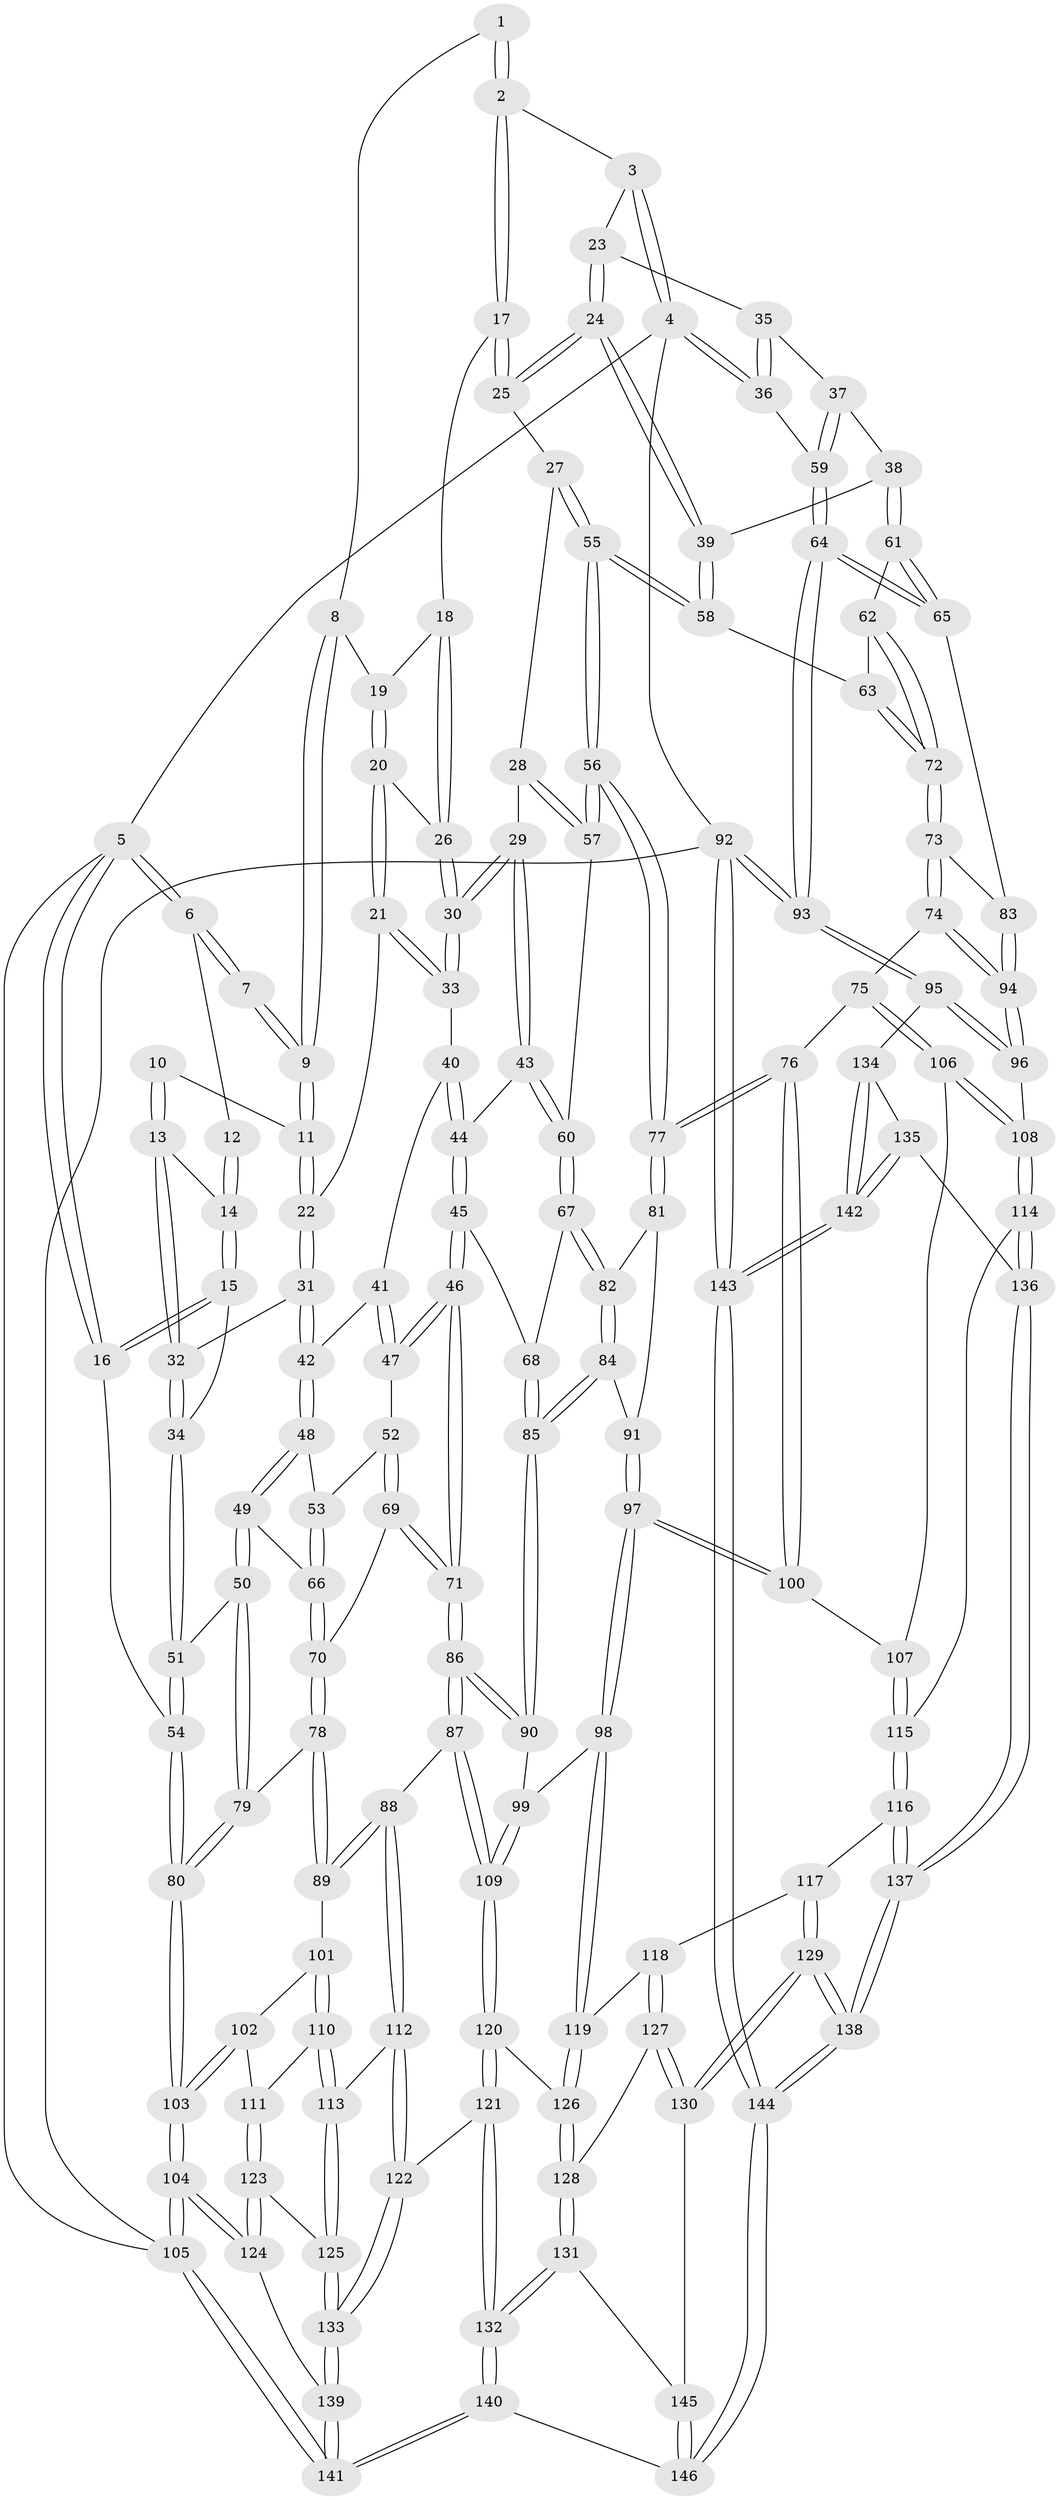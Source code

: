 // Generated by graph-tools (version 1.1) at 2025/27/03/15/25 16:27:56]
// undirected, 146 vertices, 362 edges
graph export_dot {
graph [start="1"]
  node [color=gray90,style=filled];
  1 [pos="+0.528063594421614+0"];
  2 [pos="+0.7099366481453746+0"];
  3 [pos="+0.7360160217313365+0"];
  4 [pos="+1+0"];
  5 [pos="+0+0"];
  6 [pos="+0+0"];
  7 [pos="+0.3500177214663986+0"];
  8 [pos="+0.40307573256275037+0.09795697673007567"];
  9 [pos="+0.28128111771673786+0.07513995187788525"];
  10 [pos="+0.13457027563536342+0.045172274694358514"];
  11 [pos="+0.25642562234221133+0.10515211057561989"];
  12 [pos="+0.09435191292111735+0.004254328408065837"];
  13 [pos="+0.09208569047188023+0.1848286745971116"];
  14 [pos="+0.031151850757928215+0.17307902814967788"];
  15 [pos="+0+0.19196184952117107"];
  16 [pos="+0+0.19582349331370455"];
  17 [pos="+0.6905899763041896+0"];
  18 [pos="+0.6178053876609441+0.023602649708125797"];
  19 [pos="+0.4149736588556385+0.11143301431283072"];
  20 [pos="+0.4304648530467606+0.16018832501842512"];
  21 [pos="+0.4155136084943975+0.19929969725537292"];
  22 [pos="+0.25136684511926205+0.15897132999849398"];
  23 [pos="+0.9054642545265122+0.19859367693623947"];
  24 [pos="+0.8647760540764706+0.2667393752554261"];
  25 [pos="+0.7519131336363302+0.23970192137353294"];
  26 [pos="+0.5602061065103204+0.13290333450434155"];
  27 [pos="+0.7332349744821162+0.2588889495652537"];
  28 [pos="+0.6806095138961512+0.2709688553076447"];
  29 [pos="+0.5849946046117946+0.2918186551179991"];
  30 [pos="+0.5544242416813409+0.25576004356004245"];
  31 [pos="+0.21655714803975112+0.2288422948277125"];
  32 [pos="+0.1721345524859014+0.23100024389166193"];
  33 [pos="+0.4304574402310854+0.2518401832605816"];
  34 [pos="+0.09591259717243658+0.3080296647918432"];
  35 [pos="+0.9440511581108888+0.17382734934005642"];
  36 [pos="+1+0"];
  37 [pos="+1+0.29233366087653523"];
  38 [pos="+0.9088255606487481+0.30543933377597"];
  39 [pos="+0.8853688074358557+0.29273957325622413"];
  40 [pos="+0.42982748276469024+0.2527575684409671"];
  41 [pos="+0.3600039955867775+0.2886082313965514"];
  42 [pos="+0.22508351804010707+0.24367153904611238"];
  43 [pos="+0.5805608425815953+0.31059883160812174"];
  44 [pos="+0.45133999744145226+0.3722008728114008"];
  45 [pos="+0.42490067710714846+0.4312178606875987"];
  46 [pos="+0.41030455639663305+0.4363154312508459"];
  47 [pos="+0.3580979028673773+0.3875310636466899"];
  48 [pos="+0.2255497876911157+0.25033115514676124"];
  49 [pos="+0.16555167144131921+0.3943715834355663"];
  50 [pos="+0.11489792793311625+0.4130627599295346"];
  51 [pos="+0.07391955596323364+0.36047019417079257"];
  52 [pos="+0.3400637359443725+0.3861522917716413"];
  53 [pos="+0.27335541810574765+0.3737062200221238"];
  54 [pos="+0+0.3703987643107834"];
  55 [pos="+0.7333186626773359+0.4138380021039795"];
  56 [pos="+0.7242213614772745+0.42735622766006526"];
  57 [pos="+0.6564681312250435+0.41822159843984624"];
  58 [pos="+0.8248741589746045+0.40756375967817604"];
  59 [pos="+1+0.28815468355529333"];
  60 [pos="+0.5936957603053217+0.4108856903252684"];
  61 [pos="+0.9448699054406495+0.43030087864672667"];
  62 [pos="+0.9085772680540076+0.43588078546023595"];
  63 [pos="+0.8315580128841583+0.4163104998174754"];
  64 [pos="+1+0.47458241125515255"];
  65 [pos="+1+0.4834639186620755"];
  66 [pos="+0.2392403117607553+0.42222392390763824"];
  67 [pos="+0.576575616032974+0.43638903919488364"];
  68 [pos="+0.4639174633886477+0.44324345393697157"];
  69 [pos="+0.2701718955717117+0.4704248854755177"];
  70 [pos="+0.24557960111644792+0.4650951446031475"];
  71 [pos="+0.3732188027385757+0.50744007820224"];
  72 [pos="+0.8398058402691133+0.49512118675781147"];
  73 [pos="+0.8327864584525154+0.5220174551704916"];
  74 [pos="+0.8049432835054354+0.5392704055148401"];
  75 [pos="+0.7773582144946222+0.5493625958995407"];
  76 [pos="+0.7480380542893864+0.5413006133582093"];
  77 [pos="+0.7363795540803976+0.5266447490938541"];
  78 [pos="+0.18291463679110598+0.5408089422404929"];
  79 [pos="+0.10492998332615991+0.5040013514449982"];
  80 [pos="+0+0.6217022306565653"];
  81 [pos="+0.6471231180579818+0.5270105099126282"];
  82 [pos="+0.5863436680648435+0.4914871822357837"];
  83 [pos="+0.9489541148548967+0.5315682994676368"];
  84 [pos="+0.5415598480119781+0.5568365238770144"];
  85 [pos="+0.5216690948878973+0.5693106954752977"];
  86 [pos="+0.3722065700268937+0.627042240068782"];
  87 [pos="+0.36413381160417546+0.6425739461409584"];
  88 [pos="+0.2960836431570114+0.6495665863596827"];
  89 [pos="+0.232984965121729+0.6392126863165786"];
  90 [pos="+0.5196594227199305+0.5721792479783674"];
  91 [pos="+0.6177519170810094+0.5891577860332173"];
  92 [pos="+1+1"];
  93 [pos="+1+0.8028400747322612"];
  94 [pos="+0.9294454495454169+0.6336392887963141"];
  95 [pos="+1+0.7944376333231354"];
  96 [pos="+0.9323194014381235+0.72082232497116"];
  97 [pos="+0.6512103887651448+0.6864795918324363"];
  98 [pos="+0.6257764543006803+0.7031296325484598"];
  99 [pos="+0.5817350558017079+0.6768296130111315"];
  100 [pos="+0.6563701217008222+0.6852049633685544"];
  101 [pos="+0.2057016843065723+0.6603821204652012"];
  102 [pos="+0.042031634027058645+0.6696240846424303"];
  103 [pos="+0+0.6610379414178006"];
  104 [pos="+0+0.868917895949346"];
  105 [pos="+0+1"];
  106 [pos="+0.8213446016016598+0.6583518467254957"];
  107 [pos="+0.708037630821614+0.7050753802924884"];
  108 [pos="+0.9167482370433873+0.7221413601797796"];
  109 [pos="+0.39067508162056+0.683456710877668"];
  110 [pos="+0.18449080625786216+0.7239762350874986"];
  111 [pos="+0.14445821779632395+0.7634079912699215"];
  112 [pos="+0.26256066872209455+0.8087884974338885"];
  113 [pos="+0.2142417991770806+0.7916316720596842"];
  114 [pos="+0.8377288010064756+0.778892975602752"];
  115 [pos="+0.7341149181306746+0.7374695276268654"];
  116 [pos="+0.7237509574906814+0.8227287302443282"];
  117 [pos="+0.6521040402793531+0.7888706302290154"];
  118 [pos="+0.6144353431578096+0.7375076981554101"];
  119 [pos="+0.6143738119955087+0.7347470906384981"];
  120 [pos="+0.4075182592584403+0.7381397418609369"];
  121 [pos="+0.3830296920504484+0.8008874643011278"];
  122 [pos="+0.2809225626216491+0.84506480637322"];
  123 [pos="+0.1070563156192127+0.8184200931303446"];
  124 [pos="+0.09397034023636508+0.8253162367907464"];
  125 [pos="+0.17858099447795506+0.8278260299646223"];
  126 [pos="+0.4544279922671443+0.7614355478796652"];
  127 [pos="+0.5624842064084999+0.844733570614396"];
  128 [pos="+0.5214430263807837+0.8521452184091136"];
  129 [pos="+0.657231277829304+0.9136987381525075"];
  130 [pos="+0.6015227888927931+0.883698789598248"];
  131 [pos="+0.4802000156268247+0.9071794892091851"];
  132 [pos="+0.424758380879508+0.9423211688066249"];
  133 [pos="+0.25494339007830985+0.9150473794337559"];
  134 [pos="+0.9017505877041954+0.9375041125937619"];
  135 [pos="+0.8106875256382973+0.8430472912713111"];
  136 [pos="+0.8078283798458759+0.8391221749039314"];
  137 [pos="+0.7451561280372657+0.8599029163244784"];
  138 [pos="+0.6880879382725632+0.944409236570039"];
  139 [pos="+0.2508196772552713+0.9975680773996272"];
  140 [pos="+0.2977948576545924+1"];
  141 [pos="+0.28483275155709825+1"];
  142 [pos="+0.7836309604409872+1"];
  143 [pos="+0.7680797635908932+1"];
  144 [pos="+0.7182855356000644+1"];
  145 [pos="+0.5491323335566185+0.9390362282740239"];
  146 [pos="+0.7047961841970901+1"];
  1 -- 2;
  1 -- 2;
  1 -- 8;
  2 -- 3;
  2 -- 17;
  2 -- 17;
  3 -- 4;
  3 -- 4;
  3 -- 23;
  4 -- 5;
  4 -- 36;
  4 -- 36;
  4 -- 92;
  5 -- 6;
  5 -- 6;
  5 -- 16;
  5 -- 16;
  5 -- 105;
  6 -- 7;
  6 -- 7;
  6 -- 12;
  7 -- 9;
  7 -- 9;
  8 -- 9;
  8 -- 9;
  8 -- 19;
  9 -- 11;
  9 -- 11;
  10 -- 11;
  10 -- 13;
  10 -- 13;
  11 -- 22;
  11 -- 22;
  12 -- 14;
  12 -- 14;
  13 -- 14;
  13 -- 32;
  13 -- 32;
  14 -- 15;
  14 -- 15;
  15 -- 16;
  15 -- 16;
  15 -- 34;
  16 -- 54;
  17 -- 18;
  17 -- 25;
  17 -- 25;
  18 -- 19;
  18 -- 26;
  18 -- 26;
  19 -- 20;
  19 -- 20;
  20 -- 21;
  20 -- 21;
  20 -- 26;
  21 -- 22;
  21 -- 33;
  21 -- 33;
  22 -- 31;
  22 -- 31;
  23 -- 24;
  23 -- 24;
  23 -- 35;
  24 -- 25;
  24 -- 25;
  24 -- 39;
  24 -- 39;
  25 -- 27;
  26 -- 30;
  26 -- 30;
  27 -- 28;
  27 -- 55;
  27 -- 55;
  28 -- 29;
  28 -- 57;
  28 -- 57;
  29 -- 30;
  29 -- 30;
  29 -- 43;
  29 -- 43;
  30 -- 33;
  30 -- 33;
  31 -- 32;
  31 -- 42;
  31 -- 42;
  32 -- 34;
  32 -- 34;
  33 -- 40;
  34 -- 51;
  34 -- 51;
  35 -- 36;
  35 -- 36;
  35 -- 37;
  36 -- 59;
  37 -- 38;
  37 -- 59;
  37 -- 59;
  38 -- 39;
  38 -- 61;
  38 -- 61;
  39 -- 58;
  39 -- 58;
  40 -- 41;
  40 -- 44;
  40 -- 44;
  41 -- 42;
  41 -- 47;
  41 -- 47;
  42 -- 48;
  42 -- 48;
  43 -- 44;
  43 -- 60;
  43 -- 60;
  44 -- 45;
  44 -- 45;
  45 -- 46;
  45 -- 46;
  45 -- 68;
  46 -- 47;
  46 -- 47;
  46 -- 71;
  46 -- 71;
  47 -- 52;
  48 -- 49;
  48 -- 49;
  48 -- 53;
  49 -- 50;
  49 -- 50;
  49 -- 66;
  50 -- 51;
  50 -- 79;
  50 -- 79;
  51 -- 54;
  51 -- 54;
  52 -- 53;
  52 -- 69;
  52 -- 69;
  53 -- 66;
  53 -- 66;
  54 -- 80;
  54 -- 80;
  55 -- 56;
  55 -- 56;
  55 -- 58;
  55 -- 58;
  56 -- 57;
  56 -- 57;
  56 -- 77;
  56 -- 77;
  57 -- 60;
  58 -- 63;
  59 -- 64;
  59 -- 64;
  60 -- 67;
  60 -- 67;
  61 -- 62;
  61 -- 65;
  61 -- 65;
  62 -- 63;
  62 -- 72;
  62 -- 72;
  63 -- 72;
  63 -- 72;
  64 -- 65;
  64 -- 65;
  64 -- 93;
  64 -- 93;
  65 -- 83;
  66 -- 70;
  66 -- 70;
  67 -- 68;
  67 -- 82;
  67 -- 82;
  68 -- 85;
  68 -- 85;
  69 -- 70;
  69 -- 71;
  69 -- 71;
  70 -- 78;
  70 -- 78;
  71 -- 86;
  71 -- 86;
  72 -- 73;
  72 -- 73;
  73 -- 74;
  73 -- 74;
  73 -- 83;
  74 -- 75;
  74 -- 94;
  74 -- 94;
  75 -- 76;
  75 -- 106;
  75 -- 106;
  76 -- 77;
  76 -- 77;
  76 -- 100;
  76 -- 100;
  77 -- 81;
  77 -- 81;
  78 -- 79;
  78 -- 89;
  78 -- 89;
  79 -- 80;
  79 -- 80;
  80 -- 103;
  80 -- 103;
  81 -- 82;
  81 -- 91;
  82 -- 84;
  82 -- 84;
  83 -- 94;
  83 -- 94;
  84 -- 85;
  84 -- 85;
  84 -- 91;
  85 -- 90;
  85 -- 90;
  86 -- 87;
  86 -- 87;
  86 -- 90;
  86 -- 90;
  87 -- 88;
  87 -- 109;
  87 -- 109;
  88 -- 89;
  88 -- 89;
  88 -- 112;
  88 -- 112;
  89 -- 101;
  90 -- 99;
  91 -- 97;
  91 -- 97;
  92 -- 93;
  92 -- 93;
  92 -- 143;
  92 -- 143;
  92 -- 105;
  93 -- 95;
  93 -- 95;
  94 -- 96;
  94 -- 96;
  95 -- 96;
  95 -- 96;
  95 -- 134;
  96 -- 108;
  97 -- 98;
  97 -- 98;
  97 -- 100;
  97 -- 100;
  98 -- 99;
  98 -- 119;
  98 -- 119;
  99 -- 109;
  99 -- 109;
  100 -- 107;
  101 -- 102;
  101 -- 110;
  101 -- 110;
  102 -- 103;
  102 -- 103;
  102 -- 111;
  103 -- 104;
  103 -- 104;
  104 -- 105;
  104 -- 105;
  104 -- 124;
  104 -- 124;
  105 -- 141;
  105 -- 141;
  106 -- 107;
  106 -- 108;
  106 -- 108;
  107 -- 115;
  107 -- 115;
  108 -- 114;
  108 -- 114;
  109 -- 120;
  109 -- 120;
  110 -- 111;
  110 -- 113;
  110 -- 113;
  111 -- 123;
  111 -- 123;
  112 -- 113;
  112 -- 122;
  112 -- 122;
  113 -- 125;
  113 -- 125;
  114 -- 115;
  114 -- 136;
  114 -- 136;
  115 -- 116;
  115 -- 116;
  116 -- 117;
  116 -- 137;
  116 -- 137;
  117 -- 118;
  117 -- 129;
  117 -- 129;
  118 -- 119;
  118 -- 127;
  118 -- 127;
  119 -- 126;
  119 -- 126;
  120 -- 121;
  120 -- 121;
  120 -- 126;
  121 -- 122;
  121 -- 132;
  121 -- 132;
  122 -- 133;
  122 -- 133;
  123 -- 124;
  123 -- 124;
  123 -- 125;
  124 -- 139;
  125 -- 133;
  125 -- 133;
  126 -- 128;
  126 -- 128;
  127 -- 128;
  127 -- 130;
  127 -- 130;
  128 -- 131;
  128 -- 131;
  129 -- 130;
  129 -- 130;
  129 -- 138;
  129 -- 138;
  130 -- 145;
  131 -- 132;
  131 -- 132;
  131 -- 145;
  132 -- 140;
  132 -- 140;
  133 -- 139;
  133 -- 139;
  134 -- 135;
  134 -- 142;
  134 -- 142;
  135 -- 136;
  135 -- 142;
  135 -- 142;
  136 -- 137;
  136 -- 137;
  137 -- 138;
  137 -- 138;
  138 -- 144;
  138 -- 144;
  139 -- 141;
  139 -- 141;
  140 -- 141;
  140 -- 141;
  140 -- 146;
  142 -- 143;
  142 -- 143;
  143 -- 144;
  143 -- 144;
  144 -- 146;
  144 -- 146;
  145 -- 146;
  145 -- 146;
}
